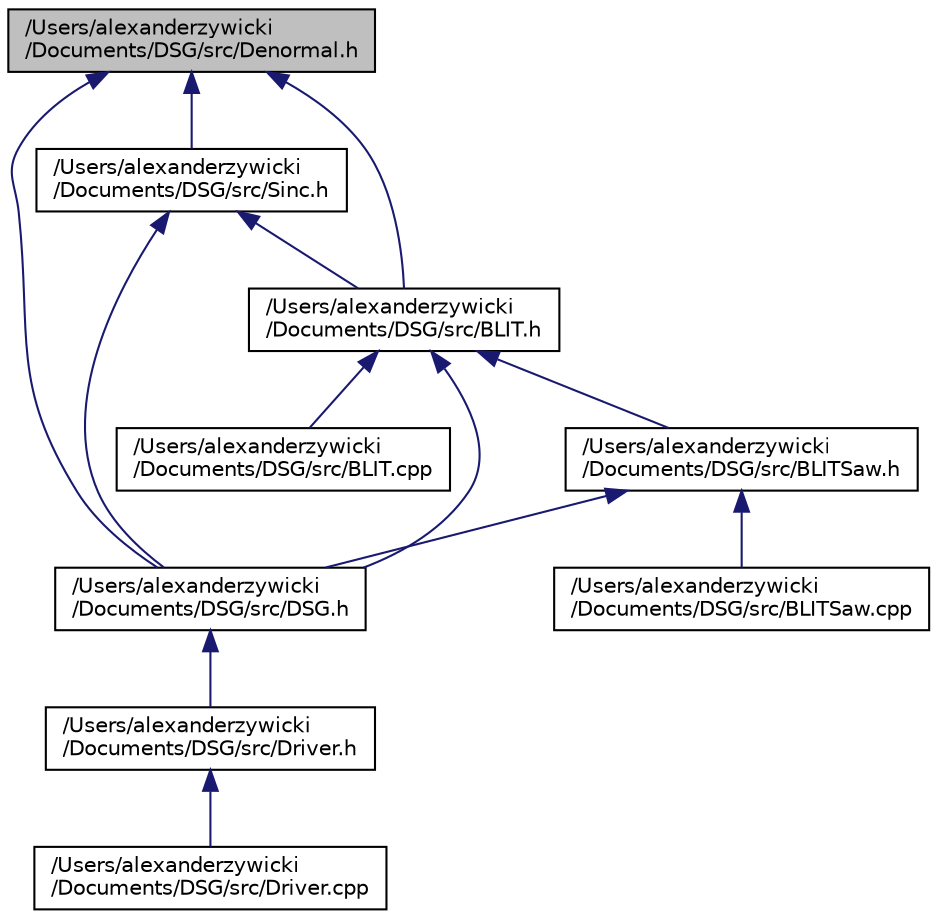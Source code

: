 digraph "/Users/alexanderzywicki/Documents/DSG/src/Denormal.h"
{
  edge [fontname="Helvetica",fontsize="10",labelfontname="Helvetica",labelfontsize="10"];
  node [fontname="Helvetica",fontsize="10",shape=record];
  Node1 [label="/Users/alexanderzywicki\l/Documents/DSG/src/Denormal.h",height=0.2,width=0.4,color="black", fillcolor="grey75", style="filled", fontcolor="black"];
  Node1 -> Node2 [dir="back",color="midnightblue",fontsize="10",style="solid"];
  Node2 [label="/Users/alexanderzywicki\l/Documents/DSG/src/BLIT.h",height=0.2,width=0.4,color="black", fillcolor="white", style="filled",URL="$_b_l_i_t_8h.html"];
  Node2 -> Node3 [dir="back",color="midnightblue",fontsize="10",style="solid"];
  Node3 [label="/Users/alexanderzywicki\l/Documents/DSG/src/BLIT.cpp",height=0.2,width=0.4,color="black", fillcolor="white", style="filled",URL="$_b_l_i_t_8cpp.html"];
  Node2 -> Node4 [dir="back",color="midnightblue",fontsize="10",style="solid"];
  Node4 [label="/Users/alexanderzywicki\l/Documents/DSG/src/BLITSaw.h",height=0.2,width=0.4,color="black", fillcolor="white", style="filled",URL="$_b_l_i_t_saw_8h.html"];
  Node4 -> Node5 [dir="back",color="midnightblue",fontsize="10",style="solid"];
  Node5 [label="/Users/alexanderzywicki\l/Documents/DSG/src/BLITSaw.cpp",height=0.2,width=0.4,color="black", fillcolor="white", style="filled",URL="$_b_l_i_t_saw_8cpp.html"];
  Node4 -> Node6 [dir="back",color="midnightblue",fontsize="10",style="solid"];
  Node6 [label="/Users/alexanderzywicki\l/Documents/DSG/src/DSG.h",height=0.2,width=0.4,color="black", fillcolor="white", style="filled",URL="$_d_s_g_8h.html"];
  Node6 -> Node7 [dir="back",color="midnightblue",fontsize="10",style="solid"];
  Node7 [label="/Users/alexanderzywicki\l/Documents/DSG/src/Driver.h",height=0.2,width=0.4,color="black", fillcolor="white", style="filled",URL="$_driver_8h.html"];
  Node7 -> Node8 [dir="back",color="midnightblue",fontsize="10",style="solid"];
  Node8 [label="/Users/alexanderzywicki\l/Documents/DSG/src/Driver.cpp",height=0.2,width=0.4,color="black", fillcolor="white", style="filled",URL="$_driver_8cpp.html"];
  Node2 -> Node6 [dir="back",color="midnightblue",fontsize="10",style="solid"];
  Node1 -> Node9 [dir="back",color="midnightblue",fontsize="10",style="solid"];
  Node9 [label="/Users/alexanderzywicki\l/Documents/DSG/src/Sinc.h",height=0.2,width=0.4,color="black", fillcolor="white", style="filled",URL="$_sinc_8h.html"];
  Node9 -> Node2 [dir="back",color="midnightblue",fontsize="10",style="solid"];
  Node9 -> Node6 [dir="back",color="midnightblue",fontsize="10",style="solid"];
  Node1 -> Node6 [dir="back",color="midnightblue",fontsize="10",style="solid"];
}
